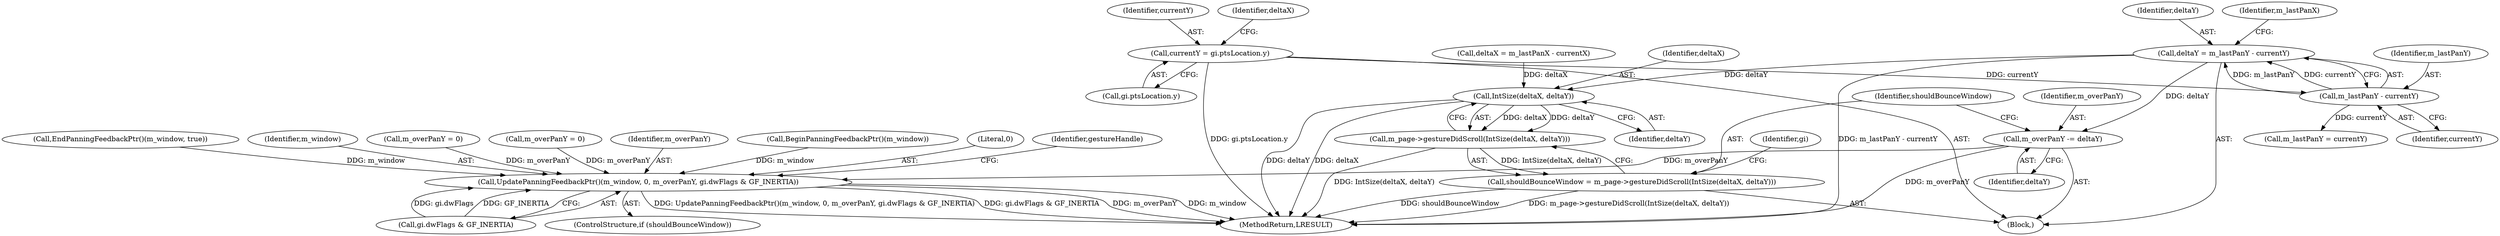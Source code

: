 digraph "0_Chrome_df831400bcb63db4259b5858281b1727ba972a2a_2@integer" {
"1000217" [label="(Call,deltaY = m_lastPanY - currentY)"];
"1000219" [label="(Call,m_lastPanY - currentY)"];
"1000203" [label="(Call,currentY = gi.ptsLocation.y)"];
"1000228" [label="(Call,m_overPanY -= deltaY)"];
"1000266" [label="(Call,UpdatePanningFeedbackPtr()(m_window, 0, m_overPanY, gi.dwFlags & GF_INERTIA))"];
"1000235" [label="(Call,IntSize(deltaX, deltaY))"];
"1000234" [label="(Call,m_page->gestureDidScroll(IntSize(deltaX, deltaY)))"];
"1000232" [label="(Call,shouldBounceWindow = m_page->gestureDidScroll(IntSize(deltaX, deltaY)))"];
"1000204" [label="(Identifier,currentY)"];
"1000258" [label="(Call,EndPanningFeedbackPtr()(m_window, true))"];
"1000267" [label="(Identifier,m_window)"];
"1000241" [label="(Identifier,gi)"];
"1000289" [label="(MethodReturn,LRESULT)"];
"1000220" [label="(Identifier,m_lastPanY)"];
"1000218" [label="(Identifier,deltaY)"];
"1000203" [label="(Call,currentY = gi.ptsLocation.y)"];
"1000264" [label="(ControlStructure,if (shouldBounceWindow))"];
"1000247" [label="(Call,m_overPanY = 0)"];
"1000212" [label="(Identifier,deltaX)"];
"1000230" [label="(Identifier,deltaY)"];
"1000261" [label="(Call,m_overPanY = 0)"];
"1000219" [label="(Call,m_lastPanY - currentY)"];
"1000266" [label="(Call,UpdatePanningFeedbackPtr()(m_window, 0, m_overPanY, gi.dwFlags & GF_INERTIA))"];
"1000269" [label="(Identifier,m_overPanY)"];
"1000217" [label="(Call,deltaY = m_lastPanY - currentY)"];
"1000234" [label="(Call,m_page->gestureDidScroll(IntSize(deltaX, deltaY)))"];
"1000211" [label="(Call,deltaX = m_lastPanX - currentX)"];
"1000229" [label="(Identifier,m_overPanY)"];
"1000205" [label="(Call,gi.ptsLocation.y)"];
"1000236" [label="(Identifier,deltaX)"];
"1000233" [label="(Identifier,shouldBounceWindow)"];
"1000235" [label="(Call,IntSize(deltaX, deltaY))"];
"1000221" [label="(Identifier,currentY)"];
"1000245" [label="(Call,BeginPanningFeedbackPtr()(m_window))"];
"1000237" [label="(Identifier,deltaY)"];
"1000228" [label="(Call,m_overPanY -= deltaY)"];
"1000223" [label="(Identifier,m_lastPanX)"];
"1000232" [label="(Call,shouldBounceWindow = m_page->gestureDidScroll(IntSize(deltaX, deltaY)))"];
"1000268" [label="(Literal,0)"];
"1000225" [label="(Call,m_lastPanY = currentY)"];
"1000193" [label="(Block,)"];
"1000270" [label="(Call,gi.dwFlags & GF_INERTIA)"];
"1000276" [label="(Identifier,gestureHandle)"];
"1000217" -> "1000193"  [label="AST: "];
"1000217" -> "1000219"  [label="CFG: "];
"1000218" -> "1000217"  [label="AST: "];
"1000219" -> "1000217"  [label="AST: "];
"1000223" -> "1000217"  [label="CFG: "];
"1000217" -> "1000289"  [label="DDG: m_lastPanY - currentY"];
"1000219" -> "1000217"  [label="DDG: m_lastPanY"];
"1000219" -> "1000217"  [label="DDG: currentY"];
"1000217" -> "1000228"  [label="DDG: deltaY"];
"1000217" -> "1000235"  [label="DDG: deltaY"];
"1000219" -> "1000221"  [label="CFG: "];
"1000220" -> "1000219"  [label="AST: "];
"1000221" -> "1000219"  [label="AST: "];
"1000203" -> "1000219"  [label="DDG: currentY"];
"1000219" -> "1000225"  [label="DDG: currentY"];
"1000203" -> "1000193"  [label="AST: "];
"1000203" -> "1000205"  [label="CFG: "];
"1000204" -> "1000203"  [label="AST: "];
"1000205" -> "1000203"  [label="AST: "];
"1000212" -> "1000203"  [label="CFG: "];
"1000203" -> "1000289"  [label="DDG: gi.ptsLocation.y"];
"1000228" -> "1000193"  [label="AST: "];
"1000228" -> "1000230"  [label="CFG: "];
"1000229" -> "1000228"  [label="AST: "];
"1000230" -> "1000228"  [label="AST: "];
"1000233" -> "1000228"  [label="CFG: "];
"1000228" -> "1000289"  [label="DDG: m_overPanY"];
"1000228" -> "1000266"  [label="DDG: m_overPanY"];
"1000266" -> "1000264"  [label="AST: "];
"1000266" -> "1000270"  [label="CFG: "];
"1000267" -> "1000266"  [label="AST: "];
"1000268" -> "1000266"  [label="AST: "];
"1000269" -> "1000266"  [label="AST: "];
"1000270" -> "1000266"  [label="AST: "];
"1000276" -> "1000266"  [label="CFG: "];
"1000266" -> "1000289"  [label="DDG: m_overPanY"];
"1000266" -> "1000289"  [label="DDG: m_window"];
"1000266" -> "1000289"  [label="DDG: UpdatePanningFeedbackPtr()(m_window, 0, m_overPanY, gi.dwFlags & GF_INERTIA)"];
"1000266" -> "1000289"  [label="DDG: gi.dwFlags & GF_INERTIA"];
"1000258" -> "1000266"  [label="DDG: m_window"];
"1000245" -> "1000266"  [label="DDG: m_window"];
"1000247" -> "1000266"  [label="DDG: m_overPanY"];
"1000261" -> "1000266"  [label="DDG: m_overPanY"];
"1000270" -> "1000266"  [label="DDG: gi.dwFlags"];
"1000270" -> "1000266"  [label="DDG: GF_INERTIA"];
"1000235" -> "1000234"  [label="AST: "];
"1000235" -> "1000237"  [label="CFG: "];
"1000236" -> "1000235"  [label="AST: "];
"1000237" -> "1000235"  [label="AST: "];
"1000234" -> "1000235"  [label="CFG: "];
"1000235" -> "1000289"  [label="DDG: deltaY"];
"1000235" -> "1000289"  [label="DDG: deltaX"];
"1000235" -> "1000234"  [label="DDG: deltaX"];
"1000235" -> "1000234"  [label="DDG: deltaY"];
"1000211" -> "1000235"  [label="DDG: deltaX"];
"1000234" -> "1000232"  [label="AST: "];
"1000232" -> "1000234"  [label="CFG: "];
"1000234" -> "1000289"  [label="DDG: IntSize(deltaX, deltaY)"];
"1000234" -> "1000232"  [label="DDG: IntSize(deltaX, deltaY)"];
"1000232" -> "1000193"  [label="AST: "];
"1000233" -> "1000232"  [label="AST: "];
"1000241" -> "1000232"  [label="CFG: "];
"1000232" -> "1000289"  [label="DDG: shouldBounceWindow"];
"1000232" -> "1000289"  [label="DDG: m_page->gestureDidScroll(IntSize(deltaX, deltaY))"];
}
